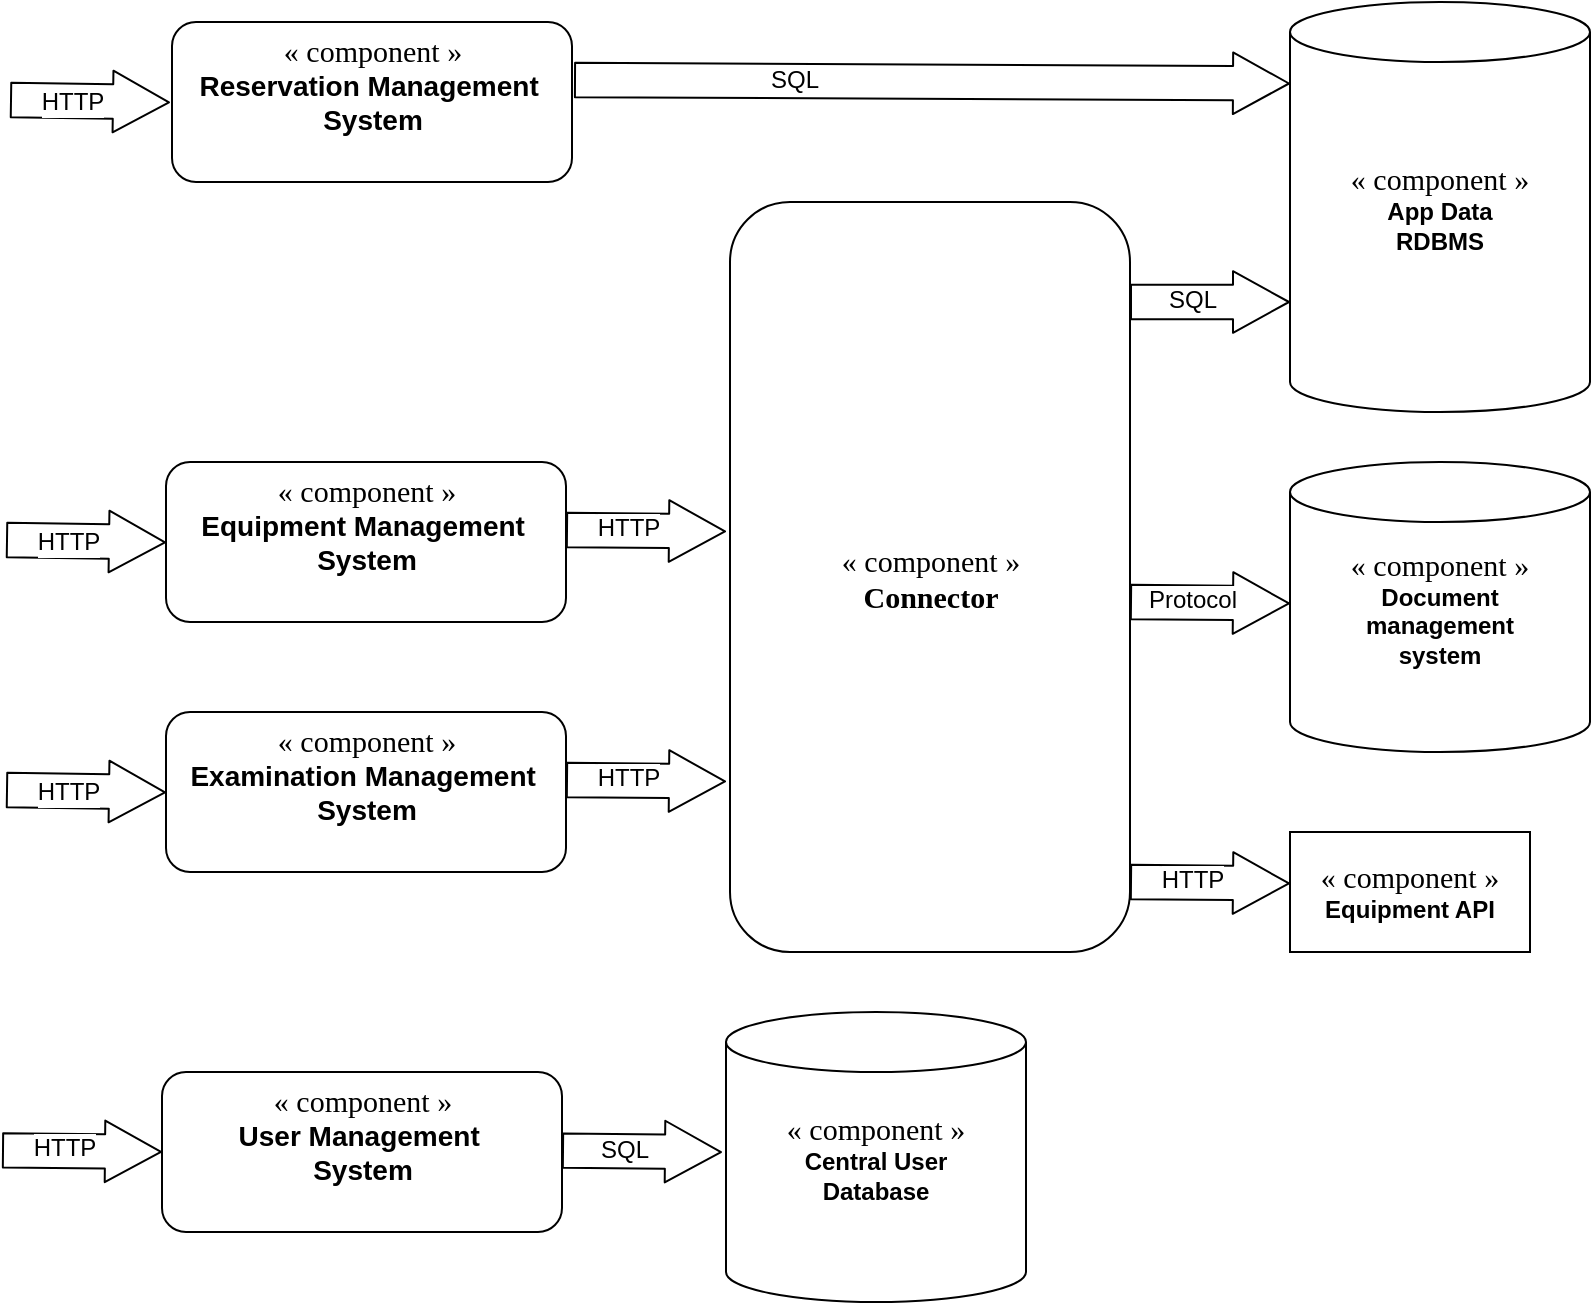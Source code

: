 <mxfile version="13.10.1" type="device"><diagram id="JV3v-axxyMucG56KEx1H" name="Page-1"><mxGraphModel dx="1097" dy="907" grid="1" gridSize="10" guides="1" tooltips="1" connect="1" arrows="1" fold="1" page="1" pageScale="1" pageWidth="827" pageHeight="1169" math="0" shadow="0"><root><mxCell id="0"/><mxCell id="1" parent="0"/><mxCell id="0t2CJBNWY-TZ8fUPIWub-40" value="&lt;font face=&quot;Garamond&quot;&gt;&lt;font style=&quot;font-size: 15px&quot;&gt;« &lt;font style=&quot;font-size: 15px&quot;&gt;component &lt;/font&gt;»&lt;/font&gt;&lt;br&gt;&lt;/font&gt;&lt;b style=&quot;font-size: 14px&quot;&gt;&lt;span&gt;Examination Management&amp;nbsp;&lt;/span&gt;&lt;br&gt;&lt;span&gt;System&lt;/span&gt;&lt;br&gt;&lt;br&gt;&lt;/b&gt;" style="html=1;dropTarget=0;fontSize=12;rounded=1;" parent="1" vertex="1"><mxGeometry x="82" y="355" width="200" height="80" as="geometry"/></mxCell><mxCell id="0t2CJBNWY-TZ8fUPIWub-41" value="&lt;font face=&quot;Garamond&quot;&gt;&lt;font style=&quot;font-size: 15px&quot;&gt;« &lt;font style=&quot;font-size: 15px&quot;&gt;component &lt;/font&gt;»&lt;/font&gt;&lt;br&gt;&lt;/font&gt;&lt;b style=&quot;font-size: 14px&quot;&gt;&lt;span&gt;User Management&amp;nbsp;&lt;/span&gt;&lt;br&gt;&lt;span&gt;System&lt;/span&gt;&lt;br&gt;&lt;br&gt;&lt;/b&gt;" style="html=1;dropTarget=0;fontSize=12;rounded=1;" parent="1" vertex="1"><mxGeometry x="80" y="535" width="200" height="80" as="geometry"/></mxCell><mxCell id="0t2CJBNWY-TZ8fUPIWub-44" style="edgeStyle=none;rounded=1;orthogonalLoop=1;jettySize=auto;html=1;exitX=0;exitY=0.25;exitDx=0;exitDy=0;endArrow=none;endFill=0;strokeWidth=1;fontSize=20;shape=flexArrow;startArrow=block;width=17.143;startSize=9;endSize=9;targetPerimeterSpacing=0;startWidth=12.653;fillColor=#ffffff;" parent="1" edge="1"><mxGeometry relative="1" as="geometry"><mxPoint x="2" y="394" as="targetPoint"/><mxPoint x="82" y="395.16" as="sourcePoint"/></mxGeometry></mxCell><mxCell id="0t2CJBNWY-TZ8fUPIWub-45" value="HTTP" style="edgeLabel;html=1;align=center;verticalAlign=middle;resizable=0;points=[];fontSize=12;" parent="0t2CJBNWY-TZ8fUPIWub-44" vertex="1" connectable="0"><mxGeometry x="0.436" y="1" relative="1" as="geometry"><mxPoint x="8.58" y="-0.21" as="offset"/></mxGeometry></mxCell><mxCell id="0t2CJBNWY-TZ8fUPIWub-46" style="edgeStyle=none;rounded=1;orthogonalLoop=1;jettySize=auto;html=1;exitX=0;exitY=0.25;exitDx=0;exitDy=0;endArrow=none;endFill=0;strokeWidth=1;fontSize=20;shape=flexArrow;startArrow=block;width=17.143;startSize=9;endSize=9;targetPerimeterSpacing=0;startWidth=12.653;fillColor=#ffffff;" parent="1" edge="1"><mxGeometry relative="1" as="geometry"><mxPoint y="574.17" as="targetPoint"/><mxPoint x="80" y="574.92" as="sourcePoint"/></mxGeometry></mxCell><mxCell id="0t2CJBNWY-TZ8fUPIWub-47" value="HTTP" style="edgeLabel;html=1;align=center;verticalAlign=middle;resizable=0;points=[];fontSize=12;" parent="0t2CJBNWY-TZ8fUPIWub-46" vertex="1" connectable="0"><mxGeometry x="0.436" y="1" relative="1" as="geometry"><mxPoint x="8.58" y="-2.21" as="offset"/></mxGeometry></mxCell><mxCell id="0t2CJBNWY-TZ8fUPIWub-48" value="" style="shape=cylinder3;whiteSpace=wrap;html=1;boundedLbl=1;backgroundOutline=1;size=15;fontSize=12;" parent="1" vertex="1"><mxGeometry x="644" width="150" height="205" as="geometry"/></mxCell><mxCell id="0t2CJBNWY-TZ8fUPIWub-49" value="&lt;span style=&quot;font-family: &amp;#34;garamond&amp;#34; ; font-size: 15px&quot;&gt;«&amp;nbsp;&lt;/span&gt;&lt;font style=&quot;font-family: &amp;#34;garamond&amp;#34; ; font-size: 15px&quot;&gt;component&amp;nbsp;&lt;/font&gt;&lt;span style=&quot;font-family: &amp;#34;garamond&amp;#34; ; font-size: 15px&quot;&gt;»&lt;/span&gt;&lt;br&gt;&lt;b&gt;App&amp;nbsp;Data&lt;/b&gt;&lt;br&gt;&lt;b&gt;RDBMS&lt;/b&gt;" style="text;html=1;strokeColor=none;fillColor=none;align=center;verticalAlign=middle;whiteSpace=wrap;rounded=0;fontSize=12;" parent="1" vertex="1"><mxGeometry x="699" y="92.5" width="40" height="20" as="geometry"/></mxCell><mxCell id="0t2CJBNWY-TZ8fUPIWub-51" value="" style="shape=cylinder3;whiteSpace=wrap;html=1;boundedLbl=1;backgroundOutline=1;size=15;fontSize=12;" parent="1" vertex="1"><mxGeometry x="362" y="505" width="150" height="145" as="geometry"/></mxCell><mxCell id="0t2CJBNWY-TZ8fUPIWub-52" value="&lt;span style=&quot;font-family: &amp;#34;garamond&amp;#34; ; font-size: 15px&quot;&gt;«&amp;nbsp;&lt;/span&gt;&lt;font style=&quot;font-family: &amp;#34;garamond&amp;#34; ; font-size: 15px&quot;&gt;component&amp;nbsp;&lt;/font&gt;&lt;span style=&quot;font-family: &amp;#34;garamond&amp;#34; ; font-size: 15px&quot;&gt;»&lt;/span&gt;&lt;br&gt;&lt;b&gt;Central User Database&lt;/b&gt;" style="text;html=1;strokeColor=none;fillColor=none;align=center;verticalAlign=middle;whiteSpace=wrap;rounded=0;fontSize=12;" parent="1" vertex="1"><mxGeometry x="417" y="567.5" width="40" height="20" as="geometry"/></mxCell><mxCell id="0t2CJBNWY-TZ8fUPIWub-54" style="edgeStyle=none;rounded=1;orthogonalLoop=1;jettySize=auto;html=1;exitX=0;exitY=0.25;exitDx=0;exitDy=0;endArrow=none;endFill=0;strokeWidth=1;fontSize=20;shape=flexArrow;startArrow=block;width=17.143;startSize=9;endSize=9;targetPerimeterSpacing=0;startWidth=12.653;fillColor=#ffffff;" parent="1" edge="1"><mxGeometry relative="1" as="geometry"><mxPoint x="282" y="389" as="targetPoint"/><mxPoint x="362" y="389.75" as="sourcePoint"/></mxGeometry></mxCell><mxCell id="0t2CJBNWY-TZ8fUPIWub-55" value="HTTP" style="edgeLabel;html=1;align=center;verticalAlign=middle;resizable=0;points=[];fontSize=12;" parent="0t2CJBNWY-TZ8fUPIWub-54" vertex="1" connectable="0"><mxGeometry x="0.436" y="1" relative="1" as="geometry"><mxPoint x="8.58" y="-2.21" as="offset"/></mxGeometry></mxCell><mxCell id="0t2CJBNWY-TZ8fUPIWub-56" style="edgeStyle=none;rounded=1;orthogonalLoop=1;jettySize=auto;html=1;exitX=0;exitY=0.25;exitDx=0;exitDy=0;endArrow=none;endFill=0;strokeWidth=1;fontSize=20;shape=flexArrow;startArrow=block;width=17.143;startSize=9;endSize=9;targetPerimeterSpacing=0;startWidth=12.653;fillColor=#ffffff;" parent="1" edge="1"><mxGeometry relative="1" as="geometry"><mxPoint x="280" y="574.29" as="targetPoint"/><mxPoint x="360" y="575.04" as="sourcePoint"/></mxGeometry></mxCell><mxCell id="0t2CJBNWY-TZ8fUPIWub-57" value="SQL" style="edgeLabel;html=1;align=center;verticalAlign=middle;resizable=0;points=[];fontSize=12;" parent="0t2CJBNWY-TZ8fUPIWub-56" vertex="1" connectable="0"><mxGeometry x="0.436" y="1" relative="1" as="geometry"><mxPoint x="8.58" y="-2.21" as="offset"/></mxGeometry></mxCell><mxCell id="0t2CJBNWY-TZ8fUPIWub-58" value="&lt;span style=&quot;font-family: &amp;#34;garamond&amp;#34; ; font-size: 15px&quot;&gt;«&amp;nbsp;&lt;/span&gt;&lt;font style=&quot;font-family: &amp;#34;garamond&amp;#34; ; font-size: 15px&quot;&gt;component&amp;nbsp;&lt;/font&gt;&lt;span style=&quot;font-family: &amp;#34;garamond&amp;#34; ; font-size: 15px&quot;&gt;»&lt;/span&gt;&lt;b&gt;&lt;font face=&quot;Garamond&quot;&gt;&lt;span style=&quot;font-size: 15px&quot;&gt;&lt;br&gt;Connector&lt;/span&gt;&lt;/font&gt;&lt;br&gt;&lt;/b&gt;" style="html=1;dropTarget=0;fontSize=12;rounded=1;" parent="1" vertex="1"><mxGeometry x="364" y="100" width="200" height="375" as="geometry"/></mxCell><mxCell id="0t2CJBNWY-TZ8fUPIWub-59" style="edgeStyle=none;rounded=1;orthogonalLoop=1;jettySize=auto;html=1;exitX=0;exitY=0.25;exitDx=0;exitDy=0;endArrow=none;endFill=0;strokeWidth=1;fontSize=20;shape=flexArrow;startArrow=block;width=17.143;startSize=9;endSize=9;targetPerimeterSpacing=0;startWidth=12.653;fillColor=#ffffff;" parent="1" edge="1"><mxGeometry relative="1" as="geometry"><mxPoint x="286" y="39" as="targetPoint"/><mxPoint x="644.0" y="40.75" as="sourcePoint"/></mxGeometry></mxCell><mxCell id="0t2CJBNWY-TZ8fUPIWub-60" value="SQL" style="edgeLabel;html=1;align=center;verticalAlign=middle;resizable=0;points=[];fontSize=12;" parent="0t2CJBNWY-TZ8fUPIWub-59" vertex="1" connectable="0"><mxGeometry x="0.436" y="1" relative="1" as="geometry"><mxPoint x="8.58" y="-2.21" as="offset"/></mxGeometry></mxCell><mxCell id="0t2CJBNWY-TZ8fUPIWub-61" value="&lt;span style=&quot;font-family: &amp;#34;garamond&amp;#34; ; font-size: 15px&quot;&gt;«&amp;nbsp;&lt;/span&gt;&lt;font style=&quot;font-family: &amp;#34;garamond&amp;#34; ; font-size: 15px&quot;&gt;component&amp;nbsp;&lt;/font&gt;&lt;span style=&quot;font-family: &amp;#34;garamond&amp;#34; ; font-size: 15px&quot;&gt;»&lt;/span&gt;&lt;b&gt;&lt;br&gt;Equipment API&lt;/b&gt;" style="rounded=0;whiteSpace=wrap;html=1;" parent="1" vertex="1"><mxGeometry x="644" y="415" width="120" height="60" as="geometry"/></mxCell><mxCell id="0t2CJBNWY-TZ8fUPIWub-62" style="edgeStyle=none;rounded=1;orthogonalLoop=1;jettySize=auto;html=1;exitX=0;exitY=0.25;exitDx=0;exitDy=0;endArrow=none;endFill=0;strokeWidth=1;fontSize=20;shape=flexArrow;startArrow=block;width=17.143;startSize=9;endSize=9;targetPerimeterSpacing=0;startWidth=12.653;fillColor=#ffffff;" parent="1" edge="1"><mxGeometry relative="1" as="geometry"><mxPoint x="564" y="440" as="targetPoint"/><mxPoint x="644.0" y="440.75" as="sourcePoint"/></mxGeometry></mxCell><mxCell id="0t2CJBNWY-TZ8fUPIWub-63" value="HTTP" style="edgeLabel;html=1;align=center;verticalAlign=middle;resizable=0;points=[];fontSize=12;" parent="0t2CJBNWY-TZ8fUPIWub-62" vertex="1" connectable="0"><mxGeometry x="0.436" y="1" relative="1" as="geometry"><mxPoint x="8.58" y="-2.21" as="offset"/></mxGeometry></mxCell><mxCell id="0t2CJBNWY-TZ8fUPIWub-64" value="" style="shape=cylinder3;whiteSpace=wrap;html=1;boundedLbl=1;backgroundOutline=1;size=15;fontSize=12;" parent="1" vertex="1"><mxGeometry x="644" y="230" width="150" height="145" as="geometry"/></mxCell><mxCell id="0t2CJBNWY-TZ8fUPIWub-65" value="&lt;span style=&quot;font-family: &amp;#34;garamond&amp;#34; ; font-size: 15px&quot;&gt;«&amp;nbsp;&lt;/span&gt;&lt;font style=&quot;font-family: &amp;#34;garamond&amp;#34; ; font-size: 15px&quot;&gt;component&amp;nbsp;&lt;/font&gt;&lt;span style=&quot;font-family: &amp;#34;garamond&amp;#34; ; font-size: 15px&quot;&gt;»&lt;br&gt;&lt;/span&gt;&lt;b&gt;Document &lt;br&gt;management system&lt;/b&gt;" style="text;html=1;strokeColor=none;fillColor=none;align=center;verticalAlign=middle;whiteSpace=wrap;rounded=0;fontSize=12;" parent="1" vertex="1"><mxGeometry x="699" y="292.5" width="40" height="20" as="geometry"/></mxCell><mxCell id="0t2CJBNWY-TZ8fUPIWub-67" style="edgeStyle=none;rounded=1;orthogonalLoop=1;jettySize=auto;html=1;exitX=0;exitY=0.25;exitDx=0;exitDy=0;endArrow=none;endFill=0;strokeWidth=1;fontSize=20;shape=flexArrow;startArrow=block;width=17.143;startSize=9;endSize=9;targetPerimeterSpacing=0;startWidth=12.653;fillColor=#ffffff;" parent="1" edge="1"><mxGeometry relative="1" as="geometry"><mxPoint x="564" y="300" as="targetPoint"/><mxPoint x="644.0" y="300.75" as="sourcePoint"/></mxGeometry></mxCell><mxCell id="0t2CJBNWY-TZ8fUPIWub-68" value="Protocol" style="edgeLabel;html=1;align=center;verticalAlign=middle;resizable=0;points=[];fontSize=12;" parent="0t2CJBNWY-TZ8fUPIWub-67" vertex="1" connectable="0"><mxGeometry x="0.436" y="1" relative="1" as="geometry"><mxPoint x="8.58" y="-2.21" as="offset"/></mxGeometry></mxCell><mxCell id="0t2CJBNWY-TZ8fUPIWub-69" value="&lt;font face=&quot;Garamond&quot;&gt;&lt;font style=&quot;font-size: 15px&quot;&gt;« &lt;font style=&quot;font-size: 15px&quot;&gt;component &lt;/font&gt;»&lt;/font&gt;&lt;br&gt;&lt;/font&gt;&lt;b style=&quot;font-size: 14px&quot;&gt;&lt;span&gt;Equipment Management&amp;nbsp;&lt;/span&gt;&lt;br&gt;&lt;span&gt;System&lt;/span&gt;&lt;br&gt;&lt;br&gt;&lt;/b&gt;" style="html=1;dropTarget=0;fontSize=12;rounded=1;" parent="1" vertex="1"><mxGeometry x="82" y="230" width="200" height="80" as="geometry"/></mxCell><mxCell id="0t2CJBNWY-TZ8fUPIWub-70" style="edgeStyle=none;rounded=1;orthogonalLoop=1;jettySize=auto;html=1;exitX=0;exitY=0.25;exitDx=0;exitDy=0;endArrow=none;endFill=0;strokeWidth=1;fontSize=20;shape=flexArrow;startArrow=block;width=17.143;startSize=9;endSize=9;targetPerimeterSpacing=0;startWidth=12.653;fillColor=#ffffff;" parent="1" edge="1"><mxGeometry relative="1" as="geometry"><mxPoint x="2" y="269" as="targetPoint"/><mxPoint x="82" y="270.16" as="sourcePoint"/></mxGeometry></mxCell><mxCell id="0t2CJBNWY-TZ8fUPIWub-71" value="HTTP" style="edgeLabel;html=1;align=center;verticalAlign=middle;resizable=0;points=[];fontSize=12;" parent="0t2CJBNWY-TZ8fUPIWub-70" vertex="1" connectable="0"><mxGeometry x="0.436" y="1" relative="1" as="geometry"><mxPoint x="8.58" y="-0.21" as="offset"/></mxGeometry></mxCell><mxCell id="0t2CJBNWY-TZ8fUPIWub-72" style="edgeStyle=none;rounded=1;orthogonalLoop=1;jettySize=auto;html=1;exitX=0;exitY=0.25;exitDx=0;exitDy=0;endArrow=none;endFill=0;strokeWidth=1;fontSize=20;shape=flexArrow;startArrow=block;width=17.143;startSize=9;endSize=9;targetPerimeterSpacing=0;startWidth=12.653;fillColor=#ffffff;" parent="1" edge="1"><mxGeometry relative="1" as="geometry"><mxPoint x="282" y="264" as="targetPoint"/><mxPoint x="362" y="264.75" as="sourcePoint"/></mxGeometry></mxCell><mxCell id="0t2CJBNWY-TZ8fUPIWub-73" value="HTTP" style="edgeLabel;html=1;align=center;verticalAlign=middle;resizable=0;points=[];fontSize=12;" parent="0t2CJBNWY-TZ8fUPIWub-72" vertex="1" connectable="0"><mxGeometry x="0.436" y="1" relative="1" as="geometry"><mxPoint x="8.58" y="-2.21" as="offset"/></mxGeometry></mxCell><mxCell id="0t2CJBNWY-TZ8fUPIWub-74" value="&lt;font face=&quot;Garamond&quot;&gt;&lt;font style=&quot;font-size: 15px&quot;&gt;« &lt;font style=&quot;font-size: 15px&quot;&gt;component &lt;/font&gt;»&lt;/font&gt;&lt;br&gt;&lt;/font&gt;&lt;b style=&quot;font-size: 14px&quot;&gt;&lt;span&gt;Reservation Management&amp;nbsp;&lt;/span&gt;&lt;br&gt;&lt;span&gt;System&lt;/span&gt;&lt;br&gt;&lt;br&gt;&lt;/b&gt;" style="html=1;dropTarget=0;fontSize=12;rounded=1;" parent="1" vertex="1"><mxGeometry x="85" y="10" width="200" height="80" as="geometry"/></mxCell><mxCell id="0t2CJBNWY-TZ8fUPIWub-75" style="edgeStyle=none;rounded=1;orthogonalLoop=1;jettySize=auto;html=1;exitX=0;exitY=0.25;exitDx=0;exitDy=0;endArrow=none;endFill=0;strokeWidth=1;fontSize=20;shape=flexArrow;startArrow=block;width=17.143;startSize=9;endSize=9;targetPerimeterSpacing=0;startWidth=12.653;fillColor=#ffffff;" parent="1" edge="1"><mxGeometry relative="1" as="geometry"><mxPoint x="4" y="49.0" as="targetPoint"/><mxPoint x="84" y="50.16" as="sourcePoint"/></mxGeometry></mxCell><mxCell id="0t2CJBNWY-TZ8fUPIWub-76" value="HTTP" style="edgeLabel;html=1;align=center;verticalAlign=middle;resizable=0;points=[];fontSize=12;" parent="0t2CJBNWY-TZ8fUPIWub-75" vertex="1" connectable="0"><mxGeometry x="0.436" y="1" relative="1" as="geometry"><mxPoint x="8.58" y="-0.21" as="offset"/></mxGeometry></mxCell><mxCell id="0t2CJBNWY-TZ8fUPIWub-79" style="edgeStyle=none;rounded=1;orthogonalLoop=1;jettySize=auto;html=1;endArrow=none;endFill=0;strokeWidth=1;fontSize=20;shape=flexArrow;startArrow=block;width=17.143;startSize=9;endSize=9;targetPerimeterSpacing=0;startWidth=12.653;fillColor=#ffffff;" parent="1" edge="1"><mxGeometry relative="1" as="geometry"><mxPoint x="564" y="150" as="targetPoint"/><mxPoint x="644" y="150" as="sourcePoint"/></mxGeometry></mxCell><mxCell id="0t2CJBNWY-TZ8fUPIWub-80" value="SQL" style="edgeLabel;html=1;align=center;verticalAlign=middle;resizable=0;points=[];fontSize=12;" parent="0t2CJBNWY-TZ8fUPIWub-79" vertex="1" connectable="0"><mxGeometry x="0.436" y="1" relative="1" as="geometry"><mxPoint x="8.58" y="-2.21" as="offset"/></mxGeometry></mxCell></root></mxGraphModel></diagram></mxfile>
